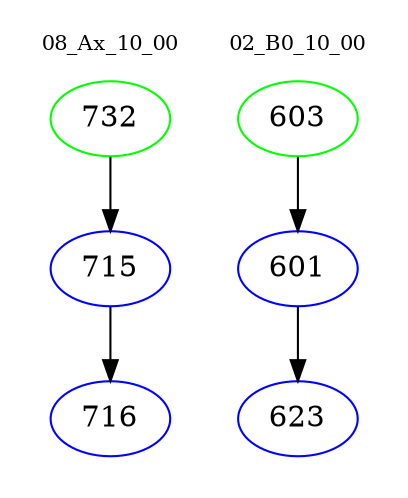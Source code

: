 digraph{
subgraph cluster_0 {
color = white
label = "08_Ax_10_00";
fontsize=10;
T0_732 [label="732", color="green"]
T0_732 -> T0_715 [color="black"]
T0_715 [label="715", color="blue"]
T0_715 -> T0_716 [color="black"]
T0_716 [label="716", color="blue"]
}
subgraph cluster_1 {
color = white
label = "02_B0_10_00";
fontsize=10;
T1_603 [label="603", color="green"]
T1_603 -> T1_601 [color="black"]
T1_601 [label="601", color="blue"]
T1_601 -> T1_623 [color="black"]
T1_623 [label="623", color="blue"]
}
}
